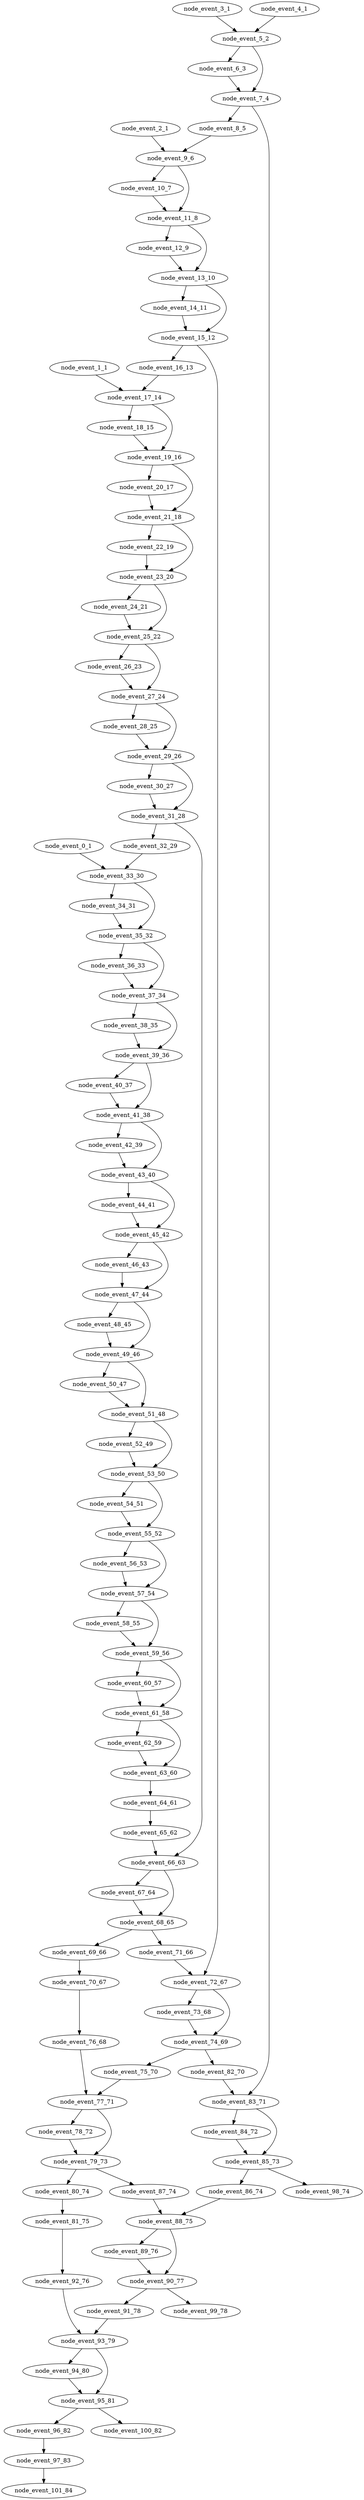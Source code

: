 digraph {
    node_event_0_1 [EventIndex="0" EventType="DotQasm.Scheduling.GateEvent" Depth="1" Dependencies="0" Latency="00:00:00.0010000" Priority="0.08400000000000006"];
    node_event_1_1 [EventIndex="1" EventType="DotQasm.Scheduling.GateEvent" Depth="1" Dependencies="0" Latency="00:00:00.0010000" Priority="0.10800000000000008"];
    node_event_2_1 [EventIndex="2" EventType="DotQasm.Scheduling.GateEvent" Depth="1" Dependencies="0" Latency="00:00:00.0010000" Priority="0.12000000000000009"];
    node_event_3_1 [EventIndex="3" EventType="DotQasm.Scheduling.GateEvent" Depth="1" Dependencies="0" Latency="00:00:00.0010000" Priority="0.12600000000000008"];
    node_event_4_1 [EventIndex="4" EventType="DotQasm.Scheduling.GateEvent" Depth="1" Dependencies="0" Latency="00:00:00.0010000" Priority="0.12600000000000008"];
    node_event_5_2 [EventIndex="5" EventType="DotQasm.Scheduling.ControlledGateEvent" Depth="2" Dependencies="2" Latency="00:00:00.0020000" Priority="0.12500000000000008"];
    node_event_6_3 [EventIndex="6" EventType="DotQasm.Scheduling.GateEvent" Depth="3" Dependencies="3" Latency="00:00:00.0010000" Priority="0.1230000000000001"];
    node_event_7_4 [EventIndex="7" EventType="DotQasm.Scheduling.ControlledGateEvent" Depth="4" Dependencies="7" Latency="00:00:00.0020000" Priority="0.1220000000000001"];
    node_event_8_5 [EventIndex="8" EventType="DotQasm.Scheduling.GateEvent" Depth="5" Dependencies="8" Latency="00:00:00.0010000" Priority="0.12000000000000009"];
    node_event_9_6 [EventIndex="9" EventType="DotQasm.Scheduling.ControlledGateEvent" Depth="6" Dependencies="10" Latency="00:00:00.0020000" Priority="0.11900000000000009"];
    node_event_10_7 [EventIndex="10" EventType="DotQasm.Scheduling.GateEvent" Depth="7" Dependencies="11" Latency="00:00:00.0010000" Priority="0.11700000000000009"];
    node_event_11_8 [EventIndex="11" EventType="DotQasm.Scheduling.ControlledGateEvent" Depth="8" Dependencies="23" Latency="00:00:00.0020000" Priority="0.11600000000000009"];
    node_event_12_9 [EventIndex="12" EventType="DotQasm.Scheduling.GateEvent" Depth="9" Dependencies="24" Latency="00:00:00.0010000" Priority="0.11400000000000009"];
    node_event_13_10 [EventIndex="13" EventType="DotQasm.Scheduling.ControlledGateEvent" Depth="10" Dependencies="49" Latency="00:00:00.0020000" Priority="0.11300000000000009"];
    node_event_14_11 [EventIndex="14" EventType="DotQasm.Scheduling.GateEvent" Depth="11" Dependencies="50" Latency="00:00:00.0010000" Priority="0.11100000000000008"];
    node_event_15_12 [EventIndex="15" EventType="DotQasm.Scheduling.ControlledGateEvent" Depth="12" Dependencies="101" Latency="00:00:00.0020000" Priority="0.11000000000000008"];
    node_event_16_13 [EventIndex="16" EventType="DotQasm.Scheduling.GateEvent" Depth="13" Dependencies="102" Latency="00:00:00.0010000" Priority="0.10800000000000008"];
    node_event_17_14 [EventIndex="17" EventType="DotQasm.Scheduling.ControlledGateEvent" Depth="14" Dependencies="104" Latency="00:00:00.0020000" Priority="0.10700000000000008"];
    node_event_18_15 [EventIndex="18" EventType="DotQasm.Scheduling.GateEvent" Depth="15" Dependencies="105" Latency="00:00:00.0010000" Priority="0.10500000000000008"];
    node_event_19_16 [EventIndex="19" EventType="DotQasm.Scheduling.ControlledGateEvent" Depth="16" Dependencies="211" Latency="00:00:00.0020000" Priority="0.10400000000000008"];
    node_event_20_17 [EventIndex="20" EventType="DotQasm.Scheduling.GateEvent" Depth="17" Dependencies="212" Latency="00:00:00.0010000" Priority="0.10200000000000008"];
    node_event_21_18 [EventIndex="21" EventType="DotQasm.Scheduling.ControlledGateEvent" Depth="18" Dependencies="425" Latency="00:00:00.0020000" Priority="0.10100000000000008"];
    node_event_22_19 [EventIndex="22" EventType="DotQasm.Scheduling.GateEvent" Depth="19" Dependencies="426" Latency="00:00:00.0010000" Priority="0.09900000000000007"];
    node_event_23_20 [EventIndex="23" EventType="DotQasm.Scheduling.ControlledGateEvent" Depth="20" Dependencies="853" Latency="00:00:00.0020000" Priority="0.09800000000000007"];
    node_event_24_21 [EventIndex="24" EventType="DotQasm.Scheduling.GateEvent" Depth="21" Dependencies="854" Latency="00:00:00.0010000" Priority="0.09600000000000007"];
    node_event_25_22 [EventIndex="25" EventType="DotQasm.Scheduling.ControlledGateEvent" Depth="22" Dependencies="1709" Latency="00:00:00.0020000" Priority="0.09500000000000007"];
    node_event_26_23 [EventIndex="26" EventType="DotQasm.Scheduling.GateEvent" Depth="23" Dependencies="1710" Latency="00:00:00.0010000" Priority="0.09300000000000007"];
    node_event_27_24 [EventIndex="27" EventType="DotQasm.Scheduling.ControlledGateEvent" Depth="24" Dependencies="3421" Latency="00:00:00.0020000" Priority="0.09200000000000007"];
    node_event_28_25 [EventIndex="28" EventType="DotQasm.Scheduling.GateEvent" Depth="25" Dependencies="3422" Latency="00:00:00.0010000" Priority="0.09000000000000007"];
    node_event_29_26 [EventIndex="29" EventType="DotQasm.Scheduling.ControlledGateEvent" Depth="26" Dependencies="6845" Latency="00:00:00.0020000" Priority="0.08900000000000007"];
    node_event_30_27 [EventIndex="30" EventType="DotQasm.Scheduling.GateEvent" Depth="27" Dependencies="6846" Latency="00:00:00.0010000" Priority="0.08700000000000006"];
    node_event_31_28 [EventIndex="31" EventType="DotQasm.Scheduling.ControlledGateEvent" Depth="28" Dependencies="13693" Latency="00:00:00.0020000" Priority="0.08600000000000006"];
    node_event_32_29 [EventIndex="32" EventType="DotQasm.Scheduling.GateEvent" Depth="29" Dependencies="13694" Latency="00:00:00.0010000" Priority="0.08400000000000006"];
    node_event_33_30 [EventIndex="33" EventType="DotQasm.Scheduling.ControlledGateEvent" Depth="30" Dependencies="13696" Latency="00:00:00.0020000" Priority="0.08300000000000006"];
    node_event_34_31 [EventIndex="34" EventType="DotQasm.Scheduling.GateEvent" Depth="31" Dependencies="13697" Latency="00:00:00.0010000" Priority="0.08100000000000006"];
    node_event_35_32 [EventIndex="35" EventType="DotQasm.Scheduling.ControlledGateEvent" Depth="32" Dependencies="27395" Latency="00:00:00.0020000" Priority="0.08000000000000006"];
    node_event_36_33 [EventIndex="36" EventType="DotQasm.Scheduling.GateEvent" Depth="33" Dependencies="27396" Latency="00:00:00.0010000" Priority="0.07800000000000006"];
    node_event_37_34 [EventIndex="37" EventType="DotQasm.Scheduling.ControlledGateEvent" Depth="34" Dependencies="54793" Latency="00:00:00.0020000" Priority="0.07700000000000005"];
    node_event_38_35 [EventIndex="38" EventType="DotQasm.Scheduling.GateEvent" Depth="35" Dependencies="54794" Latency="00:00:00.0010000" Priority="0.07500000000000005"];
    node_event_39_36 [EventIndex="39" EventType="DotQasm.Scheduling.ControlledGateEvent" Depth="36" Dependencies="109589" Latency="00:00:00.0020000" Priority="0.07400000000000005"];
    node_event_40_37 [EventIndex="40" EventType="DotQasm.Scheduling.GateEvent" Depth="37" Dependencies="109590" Latency="00:00:00.0010000" Priority="0.07200000000000005"];
    node_event_41_38 [EventIndex="41" EventType="DotQasm.Scheduling.ControlledGateEvent" Depth="38" Dependencies="219181" Latency="00:00:00.0020000" Priority="0.07100000000000005"];
    node_event_42_39 [EventIndex="42" EventType="DotQasm.Scheduling.GateEvent" Depth="39" Dependencies="219182" Latency="00:00:00.0010000" Priority="0.06900000000000005"];
    node_event_43_40 [EventIndex="43" EventType="DotQasm.Scheduling.ControlledGateEvent" Depth="40" Dependencies="438365" Latency="00:00:00.0020000" Priority="0.06800000000000005"];
    node_event_44_41 [EventIndex="44" EventType="DotQasm.Scheduling.GateEvent" Depth="41" Dependencies="438366" Latency="00:00:00.0010000" Priority="0.06600000000000004"];
    node_event_45_42 [EventIndex="45" EventType="DotQasm.Scheduling.ControlledGateEvent" Depth="42" Dependencies="876733" Latency="00:00:00.0020000" Priority="0.06500000000000004"];
    node_event_46_43 [EventIndex="46" EventType="DotQasm.Scheduling.GateEvent" Depth="43" Dependencies="876734" Latency="00:00:00.0010000" Priority="0.06300000000000004"];
    node_event_47_44 [EventIndex="47" EventType="DotQasm.Scheduling.ControlledGateEvent" Depth="44" Dependencies="1753469" Latency="00:00:00.0020000" Priority="0.06200000000000004"];
    node_event_48_45 [EventIndex="48" EventType="DotQasm.Scheduling.GateEvent" Depth="45" Dependencies="1753470" Latency="00:00:00.0010000" Priority="0.06000000000000004"];
    node_event_49_46 [EventIndex="49" EventType="DotQasm.Scheduling.ControlledGateEvent" Depth="46" Dependencies="3506941" Latency="00:00:00.0020000" Priority="0.05900000000000004"];
    node_event_50_47 [EventIndex="50" EventType="DotQasm.Scheduling.GateEvent" Depth="47" Dependencies="3506942" Latency="00:00:00.0010000" Priority="0.05700000000000004"];
    node_event_51_48 [EventIndex="51" EventType="DotQasm.Scheduling.ControlledGateEvent" Depth="48" Dependencies="7013885" Latency="00:00:00.0020000" Priority="0.056000000000000036"];
    node_event_52_49 [EventIndex="52" EventType="DotQasm.Scheduling.GateEvent" Depth="49" Dependencies="7013886" Latency="00:00:00.0010000" Priority="0.054000000000000034"];
    node_event_53_50 [EventIndex="53" EventType="DotQasm.Scheduling.ControlledGateEvent" Depth="50" Dependencies="14027773" Latency="00:00:00.0020000" Priority="0.05300000000000003"];
    node_event_54_51 [EventIndex="54" EventType="DotQasm.Scheduling.GateEvent" Depth="51" Dependencies="14027774" Latency="00:00:00.0010000" Priority="0.05100000000000003"];
    node_event_55_52 [EventIndex="55" EventType="DotQasm.Scheduling.ControlledGateEvent" Depth="52" Dependencies="28055549" Latency="00:00:00.0020000" Priority="0.05000000000000003"];
    node_event_56_53 [EventIndex="56" EventType="DotQasm.Scheduling.GateEvent" Depth="53" Dependencies="28055550" Latency="00:00:00.0010000" Priority="0.04800000000000003"];
    node_event_57_54 [EventIndex="57" EventType="DotQasm.Scheduling.ControlledGateEvent" Depth="54" Dependencies="56111101" Latency="00:00:00.0020000" Priority="0.04700000000000003"];
    node_event_58_55 [EventIndex="58" EventType="DotQasm.Scheduling.GateEvent" Depth="55" Dependencies="56111102" Latency="00:00:00.0010000" Priority="0.045000000000000026"];
    node_event_59_56 [EventIndex="59" EventType="DotQasm.Scheduling.ControlledGateEvent" Depth="56" Dependencies="112222205" Latency="00:00:00.0020000" Priority="0.044000000000000025"];
    node_event_60_57 [EventIndex="60" EventType="DotQasm.Scheduling.GateEvent" Depth="57" Dependencies="112222206" Latency="00:00:00.0010000" Priority="0.04200000000000002"];
    node_event_61_58 [EventIndex="61" EventType="DotQasm.Scheduling.ControlledGateEvent" Depth="58" Dependencies="224444413" Latency="00:00:00.0020000" Priority="0.04100000000000002"];
    node_event_62_59 [EventIndex="62" EventType="DotQasm.Scheduling.GateEvent" Depth="59" Dependencies="224444414" Latency="00:00:00.0010000" Priority="0.03900000000000002"];
    node_event_63_60 [EventIndex="63" EventType="DotQasm.Scheduling.ControlledGateEvent" Depth="60" Dependencies="448888829" Latency="00:00:00.0020000" Priority="0.03800000000000002"];
    node_event_64_61 [EventIndex="64" EventType="DotQasm.Scheduling.GateEvent" Depth="61" Dependencies="448888830" Latency="00:00:00.0010000" Priority="0.03600000000000002"];
    node_event_65_62 [EventIndex="65" EventType="DotQasm.Scheduling.GateEvent" Depth="62" Dependencies="448888831" Latency="00:00:00.0010000" Priority="0.03500000000000002"];
    node_event_66_63 [EventIndex="66" EventType="DotQasm.Scheduling.ControlledGateEvent" Depth="63" Dependencies="448902526" Latency="00:00:00.0020000" Priority="0.034000000000000016"];
    node_event_67_64 [EventIndex="67" EventType="DotQasm.Scheduling.GateEvent" Depth="64" Dependencies="448902527" Latency="00:00:00.0010000" Priority="0.032000000000000015"];
    node_event_68_65 [EventIndex="68" EventType="DotQasm.Scheduling.ControlledGateEvent" Depth="65" Dependencies="897805055" Latency="00:00:00.0020000" Priority="0.031000000000000014"];
    node_event_69_66 [EventIndex="69" EventType="DotQasm.Scheduling.GateEvent" Depth="66" Dependencies="897805056" Latency="00:00:00.0010000" Priority="0.02500000000000001"];
    node_event_70_67 [EventIndex="70" EventType="DotQasm.Scheduling.GateEvent" Depth="67" Dependencies="897805057" Latency="00:00:00.0010000" Priority="0.024000000000000007"];
    node_event_71_66 [EventIndex="71" EventType="DotQasm.Scheduling.GateEvent" Depth="66" Dependencies="897805056" Latency="00:00:00.0010000" Priority="0.029000000000000012"];
    node_event_72_67 [EventIndex="72" EventType="DotQasm.Scheduling.ControlledGateEvent" Depth="67" Dependencies="897805159" Latency="00:00:00.0020000" Priority="0.02800000000000001"];
    node_event_73_68 [EventIndex="73" EventType="DotQasm.Scheduling.GateEvent" Depth="68" Dependencies="897805160" Latency="00:00:00.0010000" Priority="0.02600000000000001"];
    node_event_74_69 [EventIndex="74" EventType="DotQasm.Scheduling.ControlledGateEvent" Depth="69" Dependencies="1795610321" Latency="00:00:00.0020000" Priority="0.02500000000000001"];
    node_event_75_70 [EventIndex="75" EventType="DotQasm.Scheduling.GateEvent" Depth="70" Dependencies="1795610322" Latency="00:00:00.0010000" Priority="0.023000000000000007"];
    node_event_76_68 [EventIndex="76" EventType="DotQasm.Scheduling.GateEvent" Depth="68" Dependencies="897805058" Latency="00:00:00.0010000" Priority="0.023000000000000007"];
    node_event_77_71 [EventIndex="77" EventType="DotQasm.Scheduling.ControlledGateEvent" Depth="71" Dependencies="-1601551914" Latency="00:00:00.0020000" Priority="0.022000000000000006"];
    node_event_78_72 [EventIndex="78" EventType="DotQasm.Scheduling.GateEvent" Depth="72" Dependencies="-1601551913" Latency="00:00:00.0010000" Priority="0.020000000000000004"];
    node_event_79_73 [EventIndex="79" EventType="DotQasm.Scheduling.ControlledGateEvent" Depth="73" Dependencies="1091863471" Latency="00:00:00.0020000" Priority="0.019000000000000003"];
    node_event_80_74 [EventIndex="80" EventType="DotQasm.Scheduling.GateEvent" Depth="74" Dependencies="1091863472" Latency="00:00:00.0010000" Priority="0.013000000000000001"];
    node_event_81_75 [EventIndex="81" EventType="DotQasm.Scheduling.GateEvent" Depth="75" Dependencies="1091863473" Latency="00:00:00.0010000" Priority="0.012"];
    node_event_82_70 [EventIndex="82" EventType="DotQasm.Scheduling.GateEvent" Depth="70" Dependencies="1795610322" Latency="00:00:00.0010000" Priority="0.023000000000000007"];
    node_event_83_71 [EventIndex="83" EventType="DotQasm.Scheduling.ControlledGateEvent" Depth="71" Dependencies="1795610331" Latency="00:00:00.0020000" Priority="0.022000000000000006"];
    node_event_84_72 [EventIndex="84" EventType="DotQasm.Scheduling.GateEvent" Depth="72" Dependencies="1795610332" Latency="00:00:00.0010000" Priority="0.020000000000000004"];
    node_event_85_73 [EventIndex="85" EventType="DotQasm.Scheduling.ControlledGateEvent" Depth="73" Dependencies="-703746631" Latency="00:00:00.0020000" Priority="0.019000000000000003"];
    node_event_86_74 [EventIndex="86" EventType="DotQasm.Scheduling.GateEvent" Depth="74" Dependencies="-703746630" Latency="00:00:00.0010000" Priority="0.017"];
    node_event_87_74 [EventIndex="87" EventType="DotQasm.Scheduling.GateEvent" Depth="74" Dependencies="1091863472" Latency="00:00:00.0010000" Priority="0.017"];
    node_event_88_75 [EventIndex="88" EventType="DotQasm.Scheduling.ControlledGateEvent" Depth="75" Dependencies="388116844" Latency="00:00:00.0020000" Priority="0.016"];
    node_event_89_76 [EventIndex="89" EventType="DotQasm.Scheduling.GateEvent" Depth="76" Dependencies="388116845" Latency="00:00:00.0010000" Priority="0.013999999999999999"];
    node_event_90_77 [EventIndex="90" EventType="DotQasm.Scheduling.ControlledGateEvent" Depth="77" Dependencies="776233691" Latency="00:00:00.0020000" Priority="0.013"];
    node_event_91_78 [EventIndex="91" EventType="DotQasm.Scheduling.GateEvent" Depth="78" Dependencies="776233692" Latency="00:00:00.0010000" Priority="0.011"];
    node_event_92_76 [EventIndex="92" EventType="DotQasm.Scheduling.GateEvent" Depth="76" Dependencies="1091863474" Latency="00:00:00.0010000" Priority="0.011"];
    node_event_93_79 [EventIndex="93" EventType="DotQasm.Scheduling.ControlledGateEvent" Depth="79" Dependencies="1868097168" Latency="00:00:00.0020000" Priority="0.01"];
    node_event_94_80 [EventIndex="94" EventType="DotQasm.Scheduling.GateEvent" Depth="80" Dependencies="1868097169" Latency="00:00:00.0010000" Priority="0.008"];
    node_event_95_81 [EventIndex="95" EventType="DotQasm.Scheduling.ControlledGateEvent" Depth="81" Dependencies="-558772957" Latency="00:00:00.0020000" Priority="0.007"];
    node_event_96_82 [EventIndex="96" EventType="DotQasm.Scheduling.GateEvent" Depth="82" Dependencies="-558772956" Latency="00:00:00.0010000" Priority="0.005"];
    node_event_97_83 [EventIndex="97" EventType="DotQasm.Scheduling.GateEvent" Depth="83" Dependencies="-558772955" Latency="00:00:00.0010000" Priority="0.004"];
    node_event_98_74 [EventIndex="98" EventType="DotQasm.Scheduling.MeasurementEvent" Depth="74" Dependencies="-703746630" Latency="00:00:00.0030000" Priority="0.003"];
    node_event_99_78 [EventIndex="99" EventType="DotQasm.Scheduling.MeasurementEvent" Depth="78" Dependencies="776233692" Latency="00:00:00.0030000" Priority="0.003"];
    node_event_100_82 [EventIndex="100" EventType="DotQasm.Scheduling.MeasurementEvent" Depth="82" Dependencies="-558772956" Latency="00:00:00.0030000" Priority="0.003"];
    node_event_101_84 [EventIndex="101" EventType="DotQasm.Scheduling.MeasurementEvent" Depth="84" Dependencies="-558772954" Latency="00:00:00.0030000" Priority="0.003"];
    node_event_0_1 -> node_event_33_30;
    node_event_1_1 -> node_event_17_14;
    node_event_2_1 -> node_event_9_6;
    node_event_3_1 -> node_event_5_2;
    node_event_4_1 -> node_event_5_2;
    node_event_5_2 -> node_event_6_3;
    node_event_5_2 -> node_event_7_4;
    node_event_6_3 -> node_event_7_4;
    node_event_7_4 -> node_event_8_5;
    node_event_7_4 -> node_event_83_71;
    node_event_8_5 -> node_event_9_6;
    node_event_9_6 -> node_event_10_7;
    node_event_9_6 -> node_event_11_8;
    node_event_10_7 -> node_event_11_8;
    node_event_11_8 -> node_event_12_9;
    node_event_11_8 -> node_event_13_10;
    node_event_12_9 -> node_event_13_10;
    node_event_13_10 -> node_event_14_11;
    node_event_13_10 -> node_event_15_12;
    node_event_14_11 -> node_event_15_12;
    node_event_15_12 -> node_event_16_13;
    node_event_15_12 -> node_event_72_67;
    node_event_16_13 -> node_event_17_14;
    node_event_17_14 -> node_event_18_15;
    node_event_17_14 -> node_event_19_16;
    node_event_18_15 -> node_event_19_16;
    node_event_19_16 -> node_event_20_17;
    node_event_19_16 -> node_event_21_18;
    node_event_20_17 -> node_event_21_18;
    node_event_21_18 -> node_event_22_19;
    node_event_21_18 -> node_event_23_20;
    node_event_22_19 -> node_event_23_20;
    node_event_23_20 -> node_event_24_21;
    node_event_23_20 -> node_event_25_22;
    node_event_24_21 -> node_event_25_22;
    node_event_25_22 -> node_event_26_23;
    node_event_25_22 -> node_event_27_24;
    node_event_26_23 -> node_event_27_24;
    node_event_27_24 -> node_event_28_25;
    node_event_27_24 -> node_event_29_26;
    node_event_28_25 -> node_event_29_26;
    node_event_29_26 -> node_event_30_27;
    node_event_29_26 -> node_event_31_28;
    node_event_30_27 -> node_event_31_28;
    node_event_31_28 -> node_event_32_29;
    node_event_31_28 -> node_event_66_63;
    node_event_32_29 -> node_event_33_30;
    node_event_33_30 -> node_event_34_31;
    node_event_33_30 -> node_event_35_32;
    node_event_34_31 -> node_event_35_32;
    node_event_35_32 -> node_event_36_33;
    node_event_35_32 -> node_event_37_34;
    node_event_36_33 -> node_event_37_34;
    node_event_37_34 -> node_event_38_35;
    node_event_37_34 -> node_event_39_36;
    node_event_38_35 -> node_event_39_36;
    node_event_39_36 -> node_event_40_37;
    node_event_39_36 -> node_event_41_38;
    node_event_40_37 -> node_event_41_38;
    node_event_41_38 -> node_event_42_39;
    node_event_41_38 -> node_event_43_40;
    node_event_42_39 -> node_event_43_40;
    node_event_43_40 -> node_event_44_41;
    node_event_43_40 -> node_event_45_42;
    node_event_44_41 -> node_event_45_42;
    node_event_45_42 -> node_event_46_43;
    node_event_45_42 -> node_event_47_44;
    node_event_46_43 -> node_event_47_44;
    node_event_47_44 -> node_event_48_45;
    node_event_47_44 -> node_event_49_46;
    node_event_48_45 -> node_event_49_46;
    node_event_49_46 -> node_event_50_47;
    node_event_49_46 -> node_event_51_48;
    node_event_50_47 -> node_event_51_48;
    node_event_51_48 -> node_event_52_49;
    node_event_51_48 -> node_event_53_50;
    node_event_52_49 -> node_event_53_50;
    node_event_53_50 -> node_event_54_51;
    node_event_53_50 -> node_event_55_52;
    node_event_54_51 -> node_event_55_52;
    node_event_55_52 -> node_event_56_53;
    node_event_55_52 -> node_event_57_54;
    node_event_56_53 -> node_event_57_54;
    node_event_57_54 -> node_event_58_55;
    node_event_57_54 -> node_event_59_56;
    node_event_58_55 -> node_event_59_56;
    node_event_59_56 -> node_event_60_57;
    node_event_59_56 -> node_event_61_58;
    node_event_60_57 -> node_event_61_58;
    node_event_61_58 -> node_event_62_59;
    node_event_61_58 -> node_event_63_60;
    node_event_62_59 -> node_event_63_60;
    node_event_63_60 -> node_event_64_61;
    node_event_64_61 -> node_event_65_62;
    node_event_65_62 -> node_event_66_63;
    node_event_66_63 -> node_event_67_64;
    node_event_66_63 -> node_event_68_65;
    node_event_67_64 -> node_event_68_65;
    node_event_68_65 -> node_event_69_66;
    node_event_68_65 -> node_event_71_66;
    node_event_69_66 -> node_event_70_67;
    node_event_70_67 -> node_event_76_68;
    node_event_71_66 -> node_event_72_67;
    node_event_72_67 -> node_event_73_68;
    node_event_72_67 -> node_event_74_69;
    node_event_73_68 -> node_event_74_69;
    node_event_74_69 -> node_event_75_70;
    node_event_74_69 -> node_event_82_70;
    node_event_75_70 -> node_event_77_71;
    node_event_76_68 -> node_event_77_71;
    node_event_77_71 -> node_event_78_72;
    node_event_77_71 -> node_event_79_73;
    node_event_78_72 -> node_event_79_73;
    node_event_79_73 -> node_event_80_74;
    node_event_79_73 -> node_event_87_74;
    node_event_80_74 -> node_event_81_75;
    node_event_81_75 -> node_event_92_76;
    node_event_82_70 -> node_event_83_71;
    node_event_83_71 -> node_event_84_72;
    node_event_83_71 -> node_event_85_73;
    node_event_84_72 -> node_event_85_73;
    node_event_85_73 -> node_event_86_74;
    node_event_85_73 -> node_event_98_74;
    node_event_86_74 -> node_event_88_75;
    node_event_87_74 -> node_event_88_75;
    node_event_88_75 -> node_event_89_76;
    node_event_88_75 -> node_event_90_77;
    node_event_89_76 -> node_event_90_77;
    node_event_90_77 -> node_event_91_78;
    node_event_90_77 -> node_event_99_78;
    node_event_91_78 -> node_event_93_79;
    node_event_92_76 -> node_event_93_79;
    node_event_93_79 -> node_event_94_80;
    node_event_93_79 -> node_event_95_81;
    node_event_94_80 -> node_event_95_81;
    node_event_95_81 -> node_event_96_82;
    node_event_95_81 -> node_event_100_82;
    node_event_96_82 -> node_event_97_83;
    node_event_97_83 -> node_event_101_84;
}
